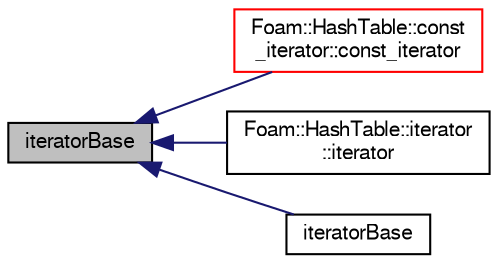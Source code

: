 digraph "iteratorBase"
{
  bgcolor="transparent";
  edge [fontname="FreeSans",fontsize="10",labelfontname="FreeSans",labelfontsize="10"];
  node [fontname="FreeSans",fontsize="10",shape=record];
  rankdir="LR";
  Node1 [label="iteratorBase",height=0.2,width=0.4,color="black", fillcolor="grey75", style="filled", fontcolor="black"];
  Node1 -> Node2 [dir="back",color="midnightblue",fontsize="10",style="solid",fontname="FreeSans"];
  Node2 [label="Foam::HashTable::const\l_iterator::const_iterator",height=0.2,width=0.4,color="red",URL="$a25726.html#abdefca51d553d29c565b08e091f8cd19",tooltip="Construct null (end iterator) "];
  Node1 -> Node5 [dir="back",color="midnightblue",fontsize="10",style="solid",fontname="FreeSans"];
  Node5 [label="Foam::HashTable::iterator\l::iterator",height=0.2,width=0.4,color="black",URL="$a25722.html#a5056ad57508241052bcb94397fcaa9ff",tooltip="Construct end iterator. "];
  Node1 -> Node6 [dir="back",color="midnightblue",fontsize="10",style="solid",fontname="FreeSans"];
  Node6 [label="iteratorBase",height=0.2,width=0.4,color="black",URL="$a25718.html#a50578624cde509edb97f25de12de204c",tooltip="Construct from hash table, moving to its &#39;begin&#39; position. "];
}
